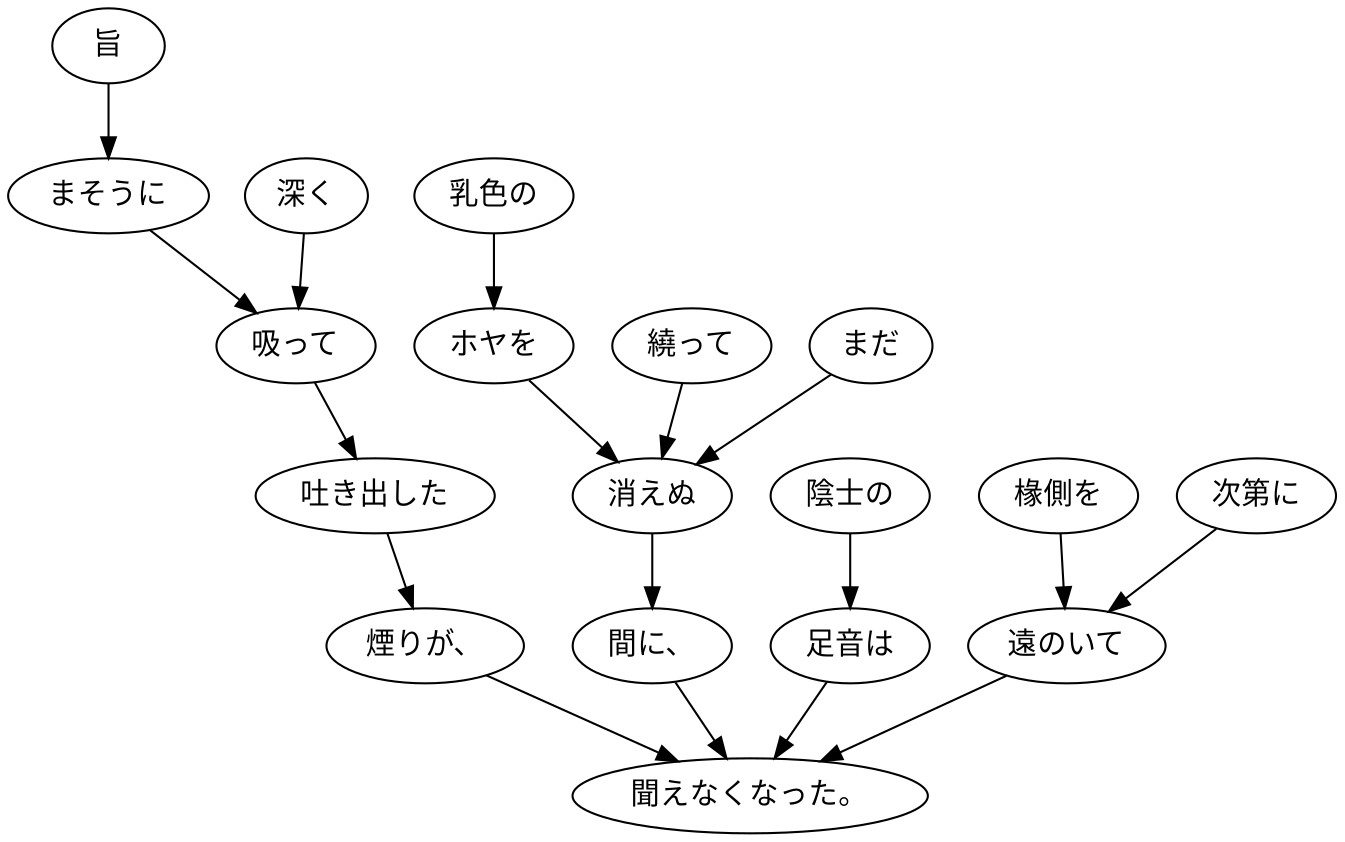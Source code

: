 digraph graph2856 {
	node0 [label="旨"];
	node1 [label="まそうに"];
	node2 [label="深く"];
	node3 [label="吸って"];
	node4 [label="吐き出した"];
	node5 [label="煙りが、"];
	node6 [label="乳色の"];
	node7 [label="ホヤを"];
	node8 [label="繞って"];
	node9 [label="まだ"];
	node10 [label="消えぬ"];
	node11 [label="間に、"];
	node12 [label="陰士の"];
	node13 [label="足音は"];
	node14 [label="椽側を"];
	node15 [label="次第に"];
	node16 [label="遠のいて"];
	node17 [label="聞えなくなった。"];
	node0 -> node1;
	node1 -> node3;
	node2 -> node3;
	node3 -> node4;
	node4 -> node5;
	node5 -> node17;
	node6 -> node7;
	node7 -> node10;
	node8 -> node10;
	node9 -> node10;
	node10 -> node11;
	node11 -> node17;
	node12 -> node13;
	node13 -> node17;
	node14 -> node16;
	node15 -> node16;
	node16 -> node17;
}

